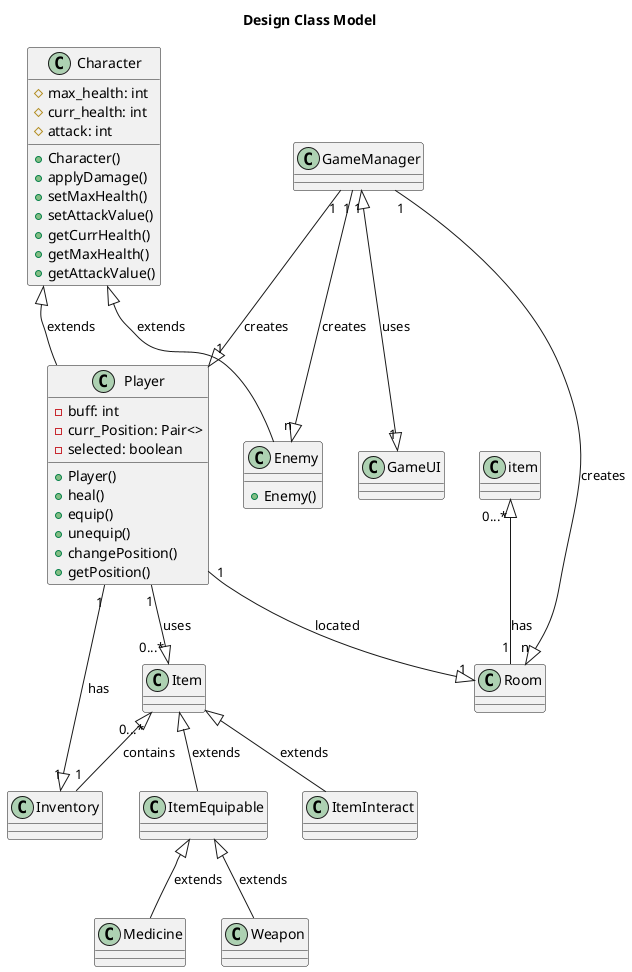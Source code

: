@startuml DesignClassModel

title Design Class Model

class Character{
  #max_health: int
  #curr_health: int
  #attack: int
  
  +Character()
  +applyDamage()
  +setMaxHealth()
  +setAttackValue()
  +getCurrHealth()
  +getMaxHealth()
  +getAttackValue()
}

class Player{
  -buff: int
  -curr_Position: Pair<>
  -selected: boolean
  
  +Player()
  +heal()
  +equip()
  +unequip()
  +changePosition()
  +getPosition()
}

class Enemy{
  +Enemy()
}

class GameUI{}

class GameManager{}

class Inventory{}

class Item{}

class ItemEquipable{}

class ItemInteract{}

class Medicine{}

class Weapon{}

class Room{}

Character <|-- Player : extends
Character <|-- Enemy : extends

Item <|-- ItemEquipable : extends
Item <|-- ItemInteract : extends
Item"0...*" <|-- "1"Inventory : contains
item"0...*" <|-- "1"Room : has

ItemEquipable <|-- Weapon: extends
ItemEquipable <|-- Medicine: extends

Player"1" --|> "0...*"Item : uses 
Player"1" --|> "1"Inventory : has
Player"1" --|> "1"Room : located

GameManager"1" --|> "1"Player : creates
GameManager"1" --|> "n"Enemy : creates
GameManager"1" <|--|> "1"GameUI : uses
GameManager"1" --|> "n"Room : creates

@enduml
